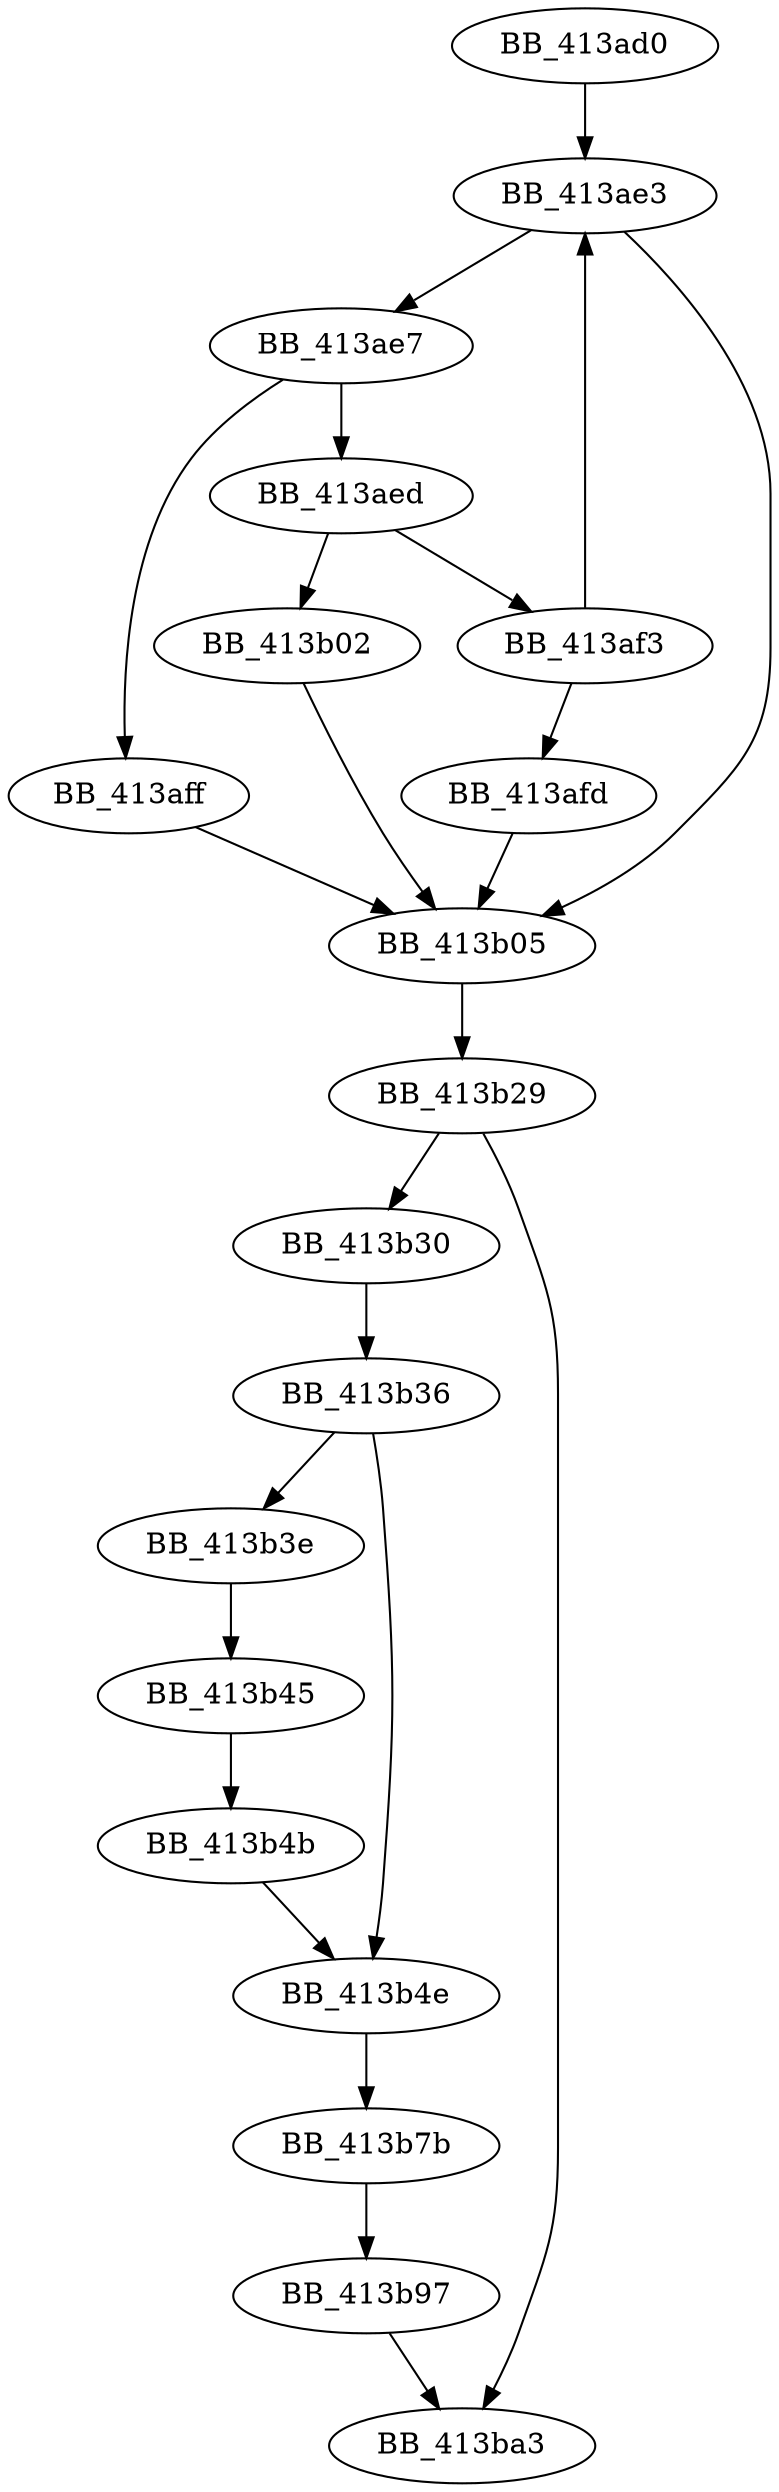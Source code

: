 DiGraph sub_413AD0{
BB_413ad0->BB_413ae3
BB_413ae3->BB_413ae7
BB_413ae3->BB_413b05
BB_413ae7->BB_413aed
BB_413ae7->BB_413aff
BB_413aed->BB_413af3
BB_413aed->BB_413b02
BB_413af3->BB_413ae3
BB_413af3->BB_413afd
BB_413afd->BB_413b05
BB_413aff->BB_413b05
BB_413b02->BB_413b05
BB_413b05->BB_413b29
BB_413b29->BB_413b30
BB_413b29->BB_413ba3
BB_413b30->BB_413b36
BB_413b36->BB_413b3e
BB_413b36->BB_413b4e
BB_413b3e->BB_413b45
BB_413b45->BB_413b4b
BB_413b4b->BB_413b4e
BB_413b4e->BB_413b7b
BB_413b7b->BB_413b97
BB_413b97->BB_413ba3
}
